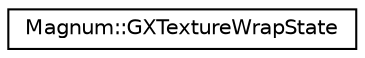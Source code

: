 digraph "圖形化之類別階層"
{
  edge [fontname="Helvetica",fontsize="10",labelfontname="Helvetica",labelfontsize="10"];
  node [fontname="Helvetica",fontsize="10",shape=record];
  rankdir="LR";
  Node1 [label="Magnum::GXTextureWrapState",height=0.2,width=0.4,color="black", fillcolor="white", style="filled",URL="$class_magnum_1_1_g_x_texture_wrap_state.html"];
}
